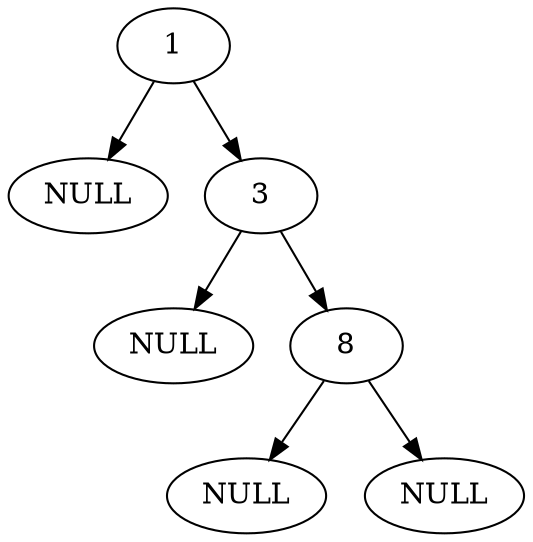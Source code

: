 digraph {
	1 -> {NULL0[label="NULL"]};
	1 -> 3;
	3 -> {NULL1[label="NULL"]};
	3 -> 8;
	8 -> {NULL2[label="NULL"]};
	8 -> {NULL3[label="NULL"]};
}

